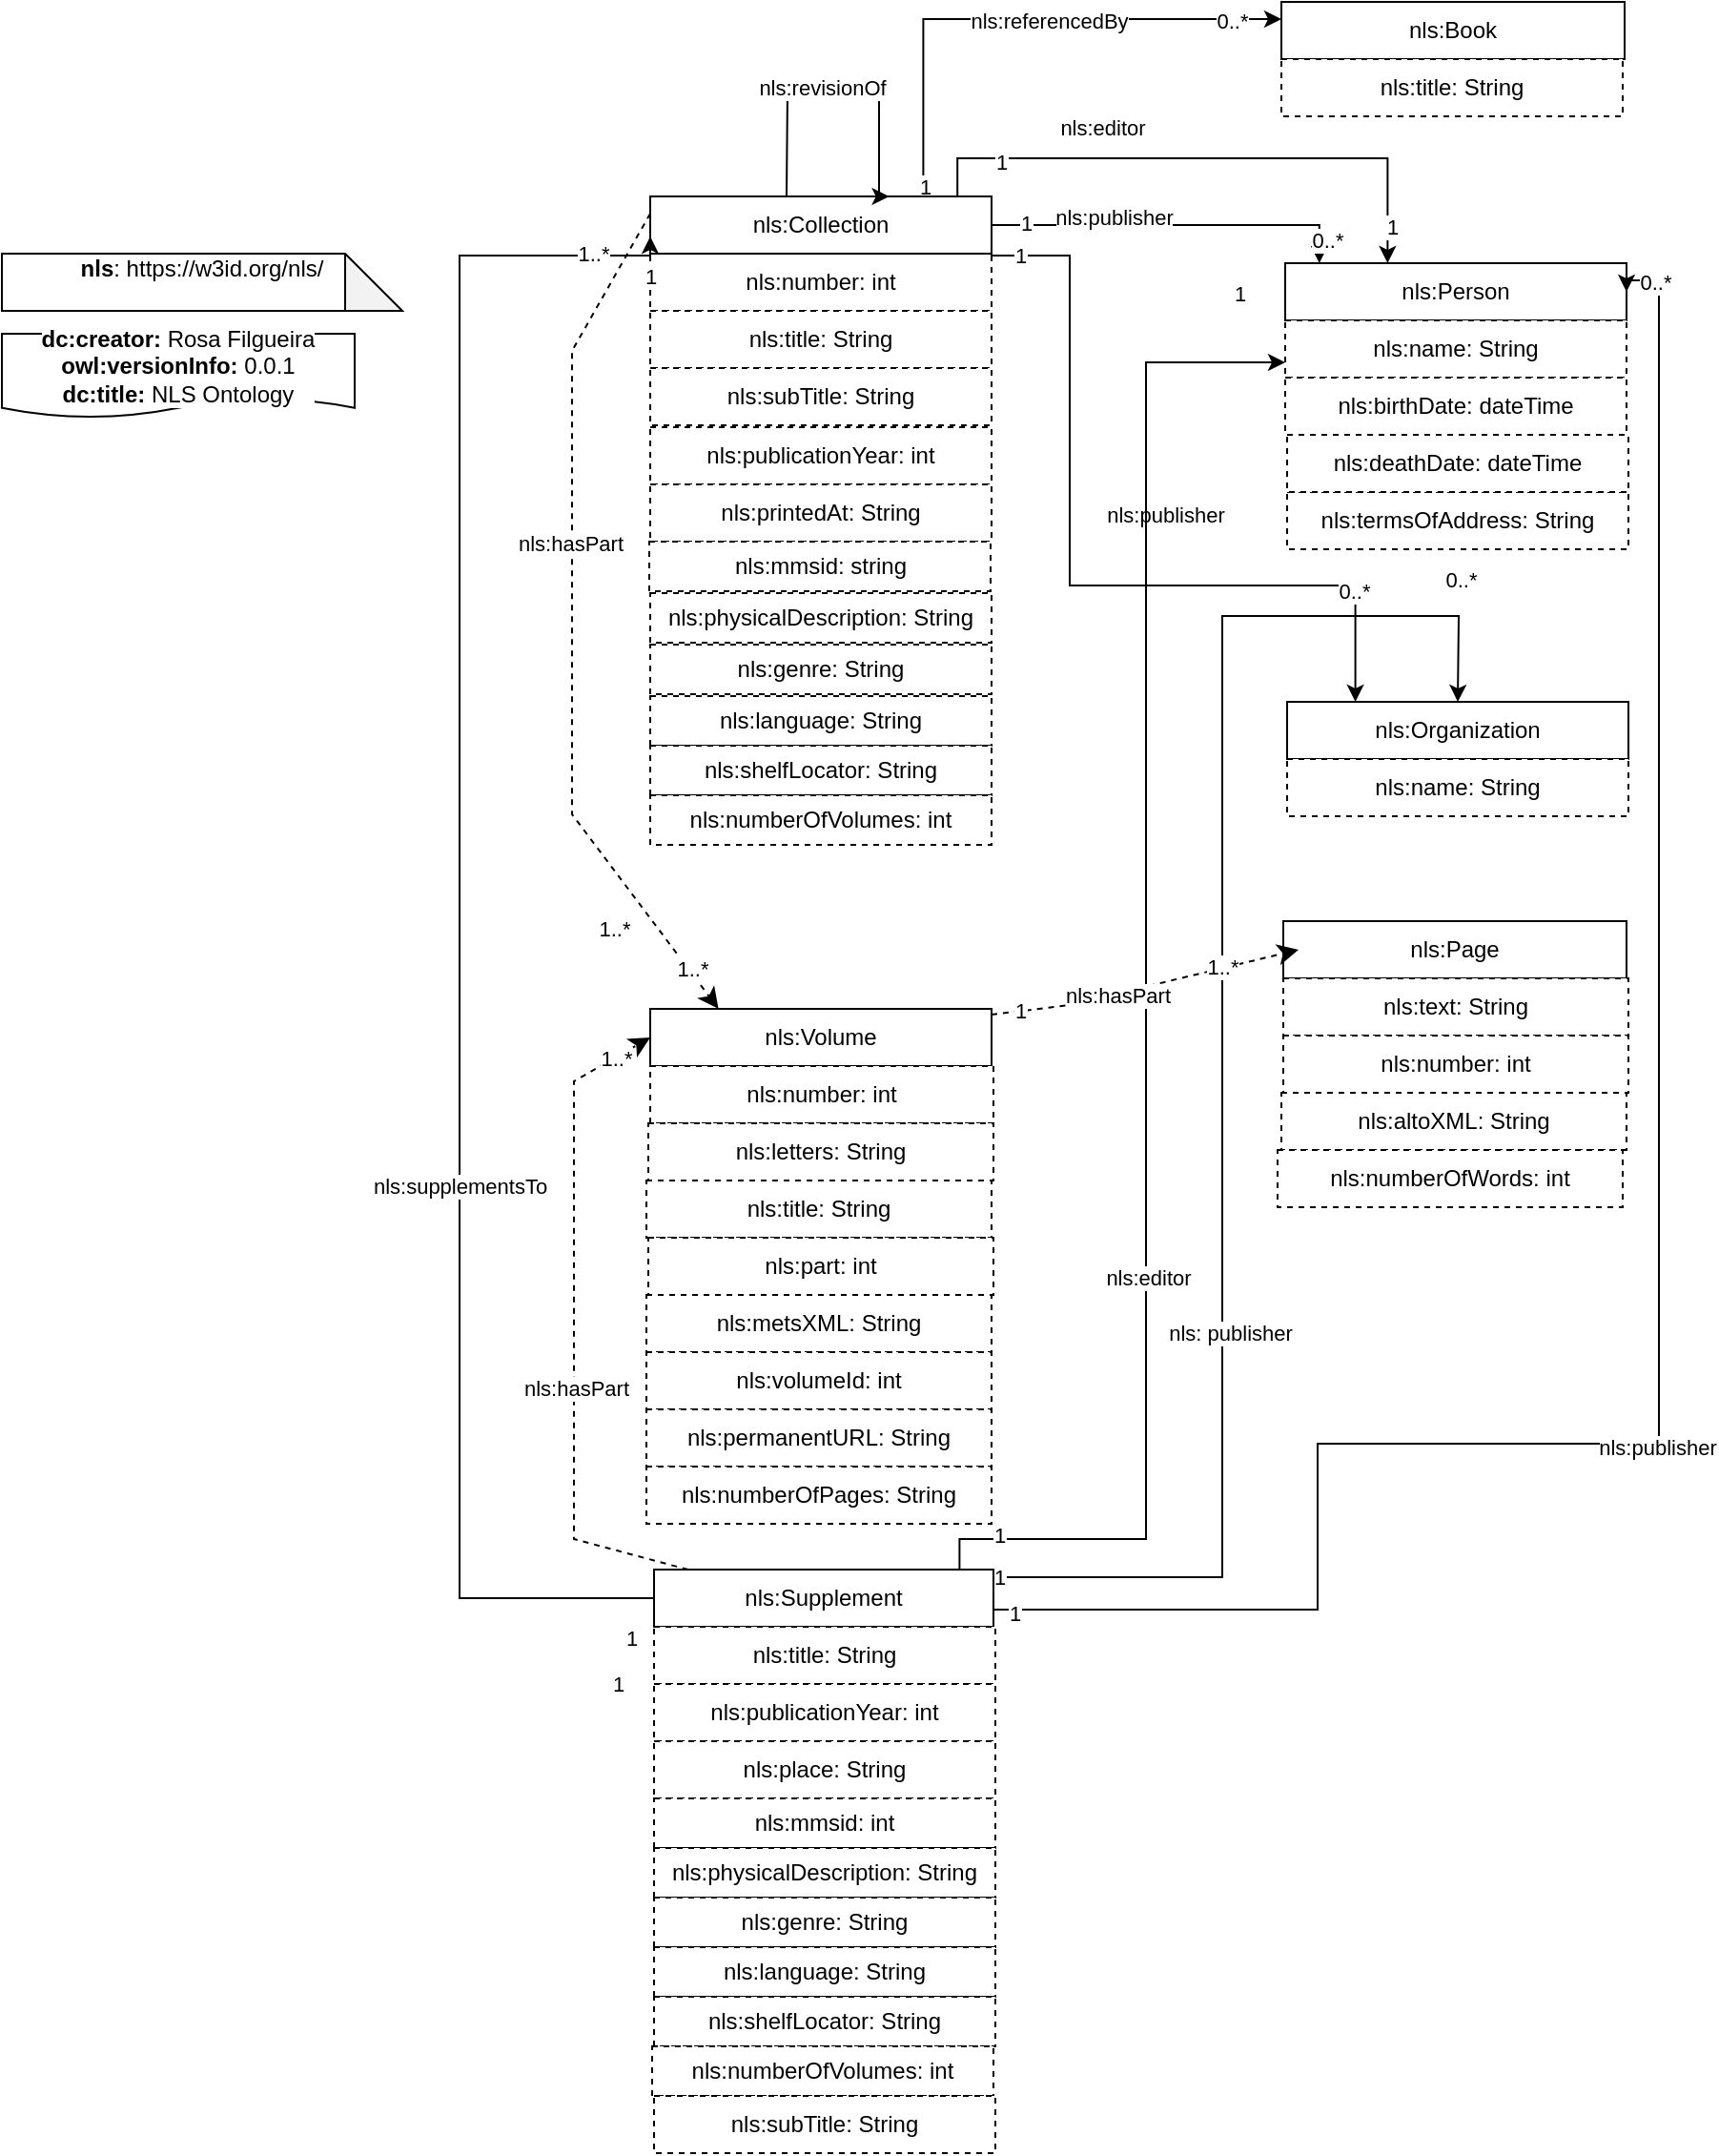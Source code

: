 <mxfile version="19.0.2" type="device"><diagram id="om951nCfdnJ54y1_8z_h" name="Page-1"><mxGraphModel dx="1845" dy="1771" grid="1" gridSize="10" guides="1" tooltips="1" connect="1" arrows="1" fold="1" page="1" pageScale="1" pageWidth="827" pageHeight="1169" math="0" shadow="0"><root><mxCell id="0"/><mxCell id="1" parent="0"/><mxCell id="fP9pLtse-RJnLh8Di2xF-2" value="&lt;div&gt;&lt;b&gt;nls&lt;/b&gt;: https://w3id.org/nls/&lt;/div&gt;&lt;div&gt;&lt;br&gt;&lt;/div&gt;" style="shape=note;whiteSpace=wrap;html=1;backgroundOutline=1;darkOpacity=0.05;" parent="1" vertex="1"><mxGeometry x="-60" y="6" width="210" height="30" as="geometry"/></mxCell><mxCell id="fP9pLtse-RJnLh8Di2xF-13" value="nls:number: int" style="rounded=0;whiteSpace=wrap;html=1;snapToPoint=1;points=[[0.1,0],[0.2,0],[0.3,0],[0.4,0],[0.5,0],[0.6,0],[0.7,0],[0.8,0],[0.9,0],[0,0.1],[0,0.3],[0,0.5],[0,0.7],[0,0.9],[0.1,1],[0.2,1],[0.3,1],[0.4,1],[0.5,1],[0.6,1],[0.7,1],[0.8,1],[0.9,1],[1,0.1],[1,0.3],[1,0.5],[1,0.7],[1,0.9]];dashed=1;" parent="1" vertex="1"><mxGeometry x="280" y="6.0" width="179" height="30" as="geometry"/></mxCell><mxCell id="fP9pLtse-RJnLh8Di2xF-186" style="edgeStyle=orthogonalEdgeStyle;rounded=0;orthogonalLoop=1;jettySize=auto;html=1;exitX=0.9;exitY=0;exitDx=0;exitDy=0;entryX=0.3;entryY=0;entryDx=0;entryDy=0;" parent="1" source="fP9pLtse-RJnLh8Di2xF-14" target="fP9pLtse-RJnLh8Di2xF-27" edge="1"><mxGeometry relative="1" as="geometry"/></mxCell><mxCell id="fP9pLtse-RJnLh8Di2xF-187" value="nls:editor" style="edgeLabel;html=1;align=center;verticalAlign=middle;resizable=0;points=[];" parent="fP9pLtse-RJnLh8Di2xF-186" vertex="1" connectable="0"><mxGeometry x="-0.259" relative="1" as="geometry"><mxPoint x="-16" y="-16" as="offset"/></mxGeometry></mxCell><mxCell id="fP9pLtse-RJnLh8Di2xF-192" value="1" style="edgeLabel;html=1;align=center;verticalAlign=middle;resizable=0;points=[];" parent="fP9pLtse-RJnLh8Di2xF-186" vertex="1" connectable="0"><mxGeometry x="-0.713" y="-2" relative="1" as="geometry"><mxPoint as="offset"/></mxGeometry></mxCell><mxCell id="fP9pLtse-RJnLh8Di2xF-193" value="1" style="edgeLabel;html=1;align=center;verticalAlign=middle;resizable=0;points=[];" parent="fP9pLtse-RJnLh8Di2xF-186" vertex="1" connectable="0"><mxGeometry x="0.87" y="2" relative="1" as="geometry"><mxPoint as="offset"/></mxGeometry></mxCell><mxCell id="fP9pLtse-RJnLh8Di2xF-188" style="edgeStyle=orthogonalEdgeStyle;rounded=0;orthogonalLoop=1;jettySize=auto;html=1;exitX=0.8;exitY=0;exitDx=0;exitDy=0;entryX=0;entryY=0.3;entryDx=0;entryDy=0;" parent="1" source="fP9pLtse-RJnLh8Di2xF-14" target="fP9pLtse-RJnLh8Di2xF-38" edge="1"><mxGeometry relative="1" as="geometry"/></mxCell><mxCell id="fP9pLtse-RJnLh8Di2xF-189" value="nls:referencedBy" style="edgeLabel;html=1;align=center;verticalAlign=middle;resizable=0;points=[];" parent="fP9pLtse-RJnLh8Di2xF-188" vertex="1" connectable="0"><mxGeometry x="0.129" y="-1" relative="1" as="geometry"><mxPoint as="offset"/></mxGeometry></mxCell><mxCell id="fP9pLtse-RJnLh8Di2xF-190" value="0..*" style="edgeLabel;html=1;align=center;verticalAlign=middle;resizable=0;points=[];" parent="fP9pLtse-RJnLh8Di2xF-188" vertex="1" connectable="0"><mxGeometry x="0.813" y="-1" relative="1" as="geometry"><mxPoint as="offset"/></mxGeometry></mxCell><mxCell id="fP9pLtse-RJnLh8Di2xF-191" value="1" style="edgeLabel;html=1;align=center;verticalAlign=middle;resizable=0;points=[];" parent="fP9pLtse-RJnLh8Di2xF-188" vertex="1" connectable="0"><mxGeometry x="-0.964" y="-1" relative="1" as="geometry"><mxPoint as="offset"/></mxGeometry></mxCell><mxCell id="fP9pLtse-RJnLh8Di2xF-234" style="edgeStyle=orthogonalEdgeStyle;rounded=0;orthogonalLoop=1;jettySize=auto;html=1;exitX=1;exitY=0.5;exitDx=0;exitDy=0;entryX=0.1;entryY=0;entryDx=0;entryDy=0;" parent="1" source="fP9pLtse-RJnLh8Di2xF-14" target="fP9pLtse-RJnLh8Di2xF-27" edge="1"><mxGeometry relative="1" as="geometry"/></mxCell><mxCell id="fP9pLtse-RJnLh8Di2xF-235" value="nls:publisher" style="edgeLabel;html=1;align=center;verticalAlign=middle;resizable=0;points=[];" parent="fP9pLtse-RJnLh8Di2xF-234" vertex="1" connectable="0"><mxGeometry x="-0.493" y="4" relative="1" as="geometry"><mxPoint x="15" as="offset"/></mxGeometry></mxCell><mxCell id="fP9pLtse-RJnLh8Di2xF-236" value="1" style="edgeLabel;html=1;align=center;verticalAlign=middle;resizable=0;points=[];" parent="fP9pLtse-RJnLh8Di2xF-234" vertex="1" connectable="0"><mxGeometry x="-0.82" y="1" relative="1" as="geometry"><mxPoint as="offset"/></mxGeometry></mxCell><mxCell id="fP9pLtse-RJnLh8Di2xF-237" value="0..*" style="edgeLabel;html=1;align=center;verticalAlign=middle;resizable=0;points=[];" parent="fP9pLtse-RJnLh8Di2xF-234" vertex="1" connectable="0"><mxGeometry x="0.86" y="4" relative="1" as="geometry"><mxPoint y="1" as="offset"/></mxGeometry></mxCell><mxCell id="fP9pLtse-RJnLh8Di2xF-238" style="edgeStyle=orthogonalEdgeStyle;rounded=0;orthogonalLoop=1;jettySize=auto;html=1;exitX=1;exitY=0.7;exitDx=0;exitDy=0;entryX=0.2;entryY=0;entryDx=0;entryDy=0;" parent="1" source="fP9pLtse-RJnLh8Di2xF-14" target="fP9pLtse-RJnLh8Di2xF-31" edge="1"><mxGeometry relative="1" as="geometry"><Array as="points"><mxPoint x="500" y="7"/><mxPoint x="500" y="180"/><mxPoint x="650" y="180"/></Array></mxGeometry></mxCell><mxCell id="fP9pLtse-RJnLh8Di2xF-239" value="nls:publisher" style="edgeLabel;html=1;align=center;verticalAlign=middle;resizable=0;points=[];" parent="fP9pLtse-RJnLh8Di2xF-238" vertex="1" connectable="0"><mxGeometry x="0.257" relative="1" as="geometry"><mxPoint y="-37" as="offset"/></mxGeometry></mxCell><mxCell id="fP9pLtse-RJnLh8Di2xF-240" value="1" style="edgeLabel;html=1;align=center;verticalAlign=middle;resizable=0;points=[];" parent="fP9pLtse-RJnLh8Di2xF-238" vertex="1" connectable="0"><mxGeometry x="-0.887" relative="1" as="geometry"><mxPoint as="offset"/></mxGeometry></mxCell><mxCell id="fP9pLtse-RJnLh8Di2xF-241" value="0..*" style="edgeLabel;html=1;align=center;verticalAlign=middle;resizable=0;points=[];" parent="fP9pLtse-RJnLh8Di2xF-238" vertex="1" connectable="0"><mxGeometry x="0.907" y="-1" relative="1" as="geometry"><mxPoint y="-38" as="offset"/></mxGeometry></mxCell><mxCell id="fP9pLtse-RJnLh8Di2xF-14" value="nls:Collection" style="rounded=0;whiteSpace=wrap;html=1;snapToPoint=1;points=[[0.1,0],[0.2,0],[0.3,0],[0.4,0],[0.5,0],[0.6,0],[0.7,0],[0.8,0],[0.9,0],[0,0.1],[0,0.3],[0,0.5],[0,0.7],[0,0.9],[0.1,1],[0.2,1],[0.3,1],[0.4,1],[0.5,1],[0.6,1],[0.7,1],[0.8,1],[0.9,1],[1,0.1],[1,0.3],[1,0.5],[1,0.7],[1,0.9]];" parent="1" vertex="1"><mxGeometry x="280" y="-24" width="179" height="30" as="geometry"/></mxCell><mxCell id="fP9pLtse-RJnLh8Di2xF-19" value="nls:title: String" style="rounded=0;whiteSpace=wrap;html=1;snapToPoint=1;points=[[0.1,0],[0.2,0],[0.3,0],[0.4,0],[0.5,0],[0.6,0],[0.7,0],[0.8,0],[0.9,0],[0,0.1],[0,0.3],[0,0.5],[0,0.7],[0,0.9],[0.1,1],[0.2,1],[0.3,1],[0.4,1],[0.5,1],[0.6,1],[0.7,1],[0.8,1],[0.9,1],[1,0.1],[1,0.3],[1,0.5],[1,0.7],[1,0.9]];dashed=1;" parent="1" vertex="1"><mxGeometry x="280" y="36.0" width="179" height="30" as="geometry"/></mxCell><mxCell id="fP9pLtse-RJnLh8Di2xF-20" value="nls:publicationYear: int" style="rounded=0;whiteSpace=wrap;html=1;snapToPoint=1;points=[[0.1,0],[0.2,0],[0.3,0],[0.4,0],[0.5,0],[0.6,0],[0.7,0],[0.8,0],[0.9,0],[0,0.1],[0,0.3],[0,0.5],[0,0.7],[0,0.9],[0.1,1],[0.2,1],[0.3,1],[0.4,1],[0.5,1],[0.6,1],[0.7,1],[0.8,1],[0.9,1],[1,0.1],[1,0.3],[1,0.5],[1,0.7],[1,0.9]];dashed=1;" parent="1" vertex="1"><mxGeometry x="280" y="97.0" width="179" height="30" as="geometry"/></mxCell><mxCell id="fP9pLtse-RJnLh8Di2xF-21" value="nls:printedAt: String" style="rounded=0;whiteSpace=wrap;html=1;snapToPoint=1;points=[[0.1,0],[0.2,0],[0.3,0],[0.4,0],[0.5,0],[0.6,0],[0.7,0],[0.8,0],[0.9,0],[0,0.1],[0,0.3],[0,0.5],[0,0.7],[0,0.9],[0.1,1],[0.2,1],[0.3,1],[0.4,1],[0.5,1],[0.6,1],[0.7,1],[0.8,1],[0.9,1],[1,0.1],[1,0.3],[1,0.5],[1,0.7],[1,0.9]];dashed=1;" parent="1" vertex="1"><mxGeometry x="280" y="127.0" width="179" height="30" as="geometry"/></mxCell><mxCell id="fP9pLtse-RJnLh8Di2xF-22" value="&lt;div&gt;&lt;b&gt;dc:creator:&lt;/b&gt; Rosa Filgueira&lt;br&gt;&lt;/div&gt;&lt;div&gt;&lt;b&gt;owl:versionInfo:&lt;/b&gt; 0.0.1&lt;/div&gt;&lt;div&gt;&lt;b&gt;dc:title:&lt;/b&gt; NLS Ontology&lt;/div&gt;" style="shape=document;whiteSpace=wrap;html=1;boundedLbl=1;labelBackgroundColor=#ffffff;strokeColor=#000000;fontSize=12;fontColor=#000000;size=0.233;" parent="1" vertex="1"><mxGeometry x="-60" y="48" width="185" height="44" as="geometry"/></mxCell><mxCell id="fP9pLtse-RJnLh8Di2xF-23" value="nls:mmsid: string" style="rounded=0;whiteSpace=wrap;html=1;snapToPoint=1;points=[[0.1,0],[0.2,0],[0.3,0],[0.4,0],[0.5,0],[0.6,0],[0.7,0],[0.8,0],[0.9,0],[0,0.1],[0,0.3],[0,0.5],[0,0.7],[0,0.9],[0.1,1],[0.2,1],[0.3,1],[0.4,1],[0.5,1],[0.6,1],[0.7,1],[0.8,1],[0.9,1],[1,0.1],[1,0.3],[1,0.5],[1,0.7],[1,0.9]];dashed=1;" parent="1" vertex="1"><mxGeometry x="279.5" y="157" width="179" height="26" as="geometry"/></mxCell><mxCell id="fP9pLtse-RJnLh8Di2xF-24" value="nls:physicalDescription: String" style="rounded=0;whiteSpace=wrap;html=1;snapToPoint=1;points=[[0.1,0],[0.2,0],[0.3,0],[0.4,0],[0.5,0],[0.6,0],[0.7,0],[0.8,0],[0.9,0],[0,0.1],[0,0.3],[0,0.5],[0,0.7],[0,0.9],[0.1,1],[0.2,1],[0.3,1],[0.4,1],[0.5,1],[0.6,1],[0.7,1],[0.8,1],[0.9,1],[1,0.1],[1,0.3],[1,0.5],[1,0.7],[1,0.9]];dashed=1;" parent="1" vertex="1"><mxGeometry x="280" y="184" width="179" height="26" as="geometry"/></mxCell><mxCell id="fP9pLtse-RJnLh8Di2xF-25" value="nls:genre: String" style="rounded=0;whiteSpace=wrap;html=1;snapToPoint=1;points=[[0.1,0],[0.2,0],[0.3,0],[0.4,0],[0.5,0],[0.6,0],[0.7,0],[0.8,0],[0.9,0],[0,0.1],[0,0.3],[0,0.5],[0,0.7],[0,0.9],[0.1,1],[0.2,1],[0.3,1],[0.4,1],[0.5,1],[0.6,1],[0.7,1],[0.8,1],[0.9,1],[1,0.1],[1,0.3],[1,0.5],[1,0.7],[1,0.9]];dashed=1;" parent="1" vertex="1"><mxGeometry x="280" y="211" width="179" height="26" as="geometry"/></mxCell><mxCell id="fP9pLtse-RJnLh8Di2xF-26" value="nls:language: String" style="rounded=0;whiteSpace=wrap;html=1;snapToPoint=1;points=[[0.1,0],[0.2,0],[0.3,0],[0.4,0],[0.5,0],[0.6,0],[0.7,0],[0.8,0],[0.9,0],[0,0.1],[0,0.3],[0,0.5],[0,0.7],[0,0.9],[0.1,1],[0.2,1],[0.3,1],[0.4,1],[0.5,1],[0.6,1],[0.7,1],[0.8,1],[0.9,1],[1,0.1],[1,0.3],[1,0.5],[1,0.7],[1,0.9]];dashed=1;" parent="1" vertex="1"><mxGeometry x="280" y="238" width="179" height="26" as="geometry"/></mxCell><mxCell id="fP9pLtse-RJnLh8Di2xF-27" value="nls:Person" style="rounded=0;whiteSpace=wrap;html=1;snapToPoint=1;points=[[0.1,0],[0.2,0],[0.3,0],[0.4,0],[0.5,0],[0.6,0],[0.7,0],[0.8,0],[0.9,0],[0,0.1],[0,0.3],[0,0.5],[0,0.7],[0,0.9],[0.1,1],[0.2,1],[0.3,1],[0.4,1],[0.5,1],[0.6,1],[0.7,1],[0.8,1],[0.9,1],[1,0.1],[1,0.3],[1,0.5],[1,0.7],[1,0.9]];" parent="1" vertex="1"><mxGeometry x="613" y="11.0" width="179" height="30" as="geometry"/></mxCell><mxCell id="fP9pLtse-RJnLh8Di2xF-28" value="nls:name: String" style="rounded=0;whiteSpace=wrap;html=1;snapToPoint=1;points=[[0.1,0],[0.2,0],[0.3,0],[0.4,0],[0.5,0],[0.6,0],[0.7,0],[0.8,0],[0.9,0],[0,0.1],[0,0.3],[0,0.5],[0,0.7],[0,0.9],[0.1,1],[0.2,1],[0.3,1],[0.4,1],[0.5,1],[0.6,1],[0.7,1],[0.8,1],[0.9,1],[1,0.1],[1,0.3],[1,0.5],[1,0.7],[1,0.9]];dashed=1;" parent="1" vertex="1"><mxGeometry x="613" y="41.0" width="179" height="30" as="geometry"/></mxCell><mxCell id="fP9pLtse-RJnLh8Di2xF-29" value="nls:birthDate: dateTime" style="rounded=0;whiteSpace=wrap;html=1;snapToPoint=1;points=[[0.1,0],[0.2,0],[0.3,0],[0.4,0],[0.5,0],[0.6,0],[0.7,0],[0.8,0],[0.9,0],[0,0.1],[0,0.3],[0,0.5],[0,0.7],[0,0.9],[0.1,1],[0.2,1],[0.3,1],[0.4,1],[0.5,1],[0.6,1],[0.7,1],[0.8,1],[0.9,1],[1,0.1],[1,0.3],[1,0.5],[1,0.7],[1,0.9]];dashed=1;" parent="1" vertex="1"><mxGeometry x="613" y="71.0" width="179" height="30" as="geometry"/></mxCell><mxCell id="fP9pLtse-RJnLh8Di2xF-30" value="nls:termsOfAddress: String" style="rounded=0;whiteSpace=wrap;html=1;snapToPoint=1;points=[[0.1,0],[0.2,0],[0.3,0],[0.4,0],[0.5,0],[0.6,0],[0.7,0],[0.8,0],[0.9,0],[0,0.1],[0,0.3],[0,0.5],[0,0.7],[0,0.9],[0.1,1],[0.2,1],[0.3,1],[0.4,1],[0.5,1],[0.6,1],[0.7,1],[0.8,1],[0.9,1],[1,0.1],[1,0.3],[1,0.5],[1,0.7],[1,0.9]];dashed=1;" parent="1" vertex="1"><mxGeometry x="614" y="131.0" width="179" height="30" as="geometry"/></mxCell><mxCell id="fP9pLtse-RJnLh8Di2xF-31" value="nls:Organization" style="rounded=0;whiteSpace=wrap;html=1;snapToPoint=1;points=[[0.1,0],[0.2,0],[0.3,0],[0.4,0],[0.5,0],[0.6,0],[0.7,0],[0.8,0],[0.9,0],[0,0.1],[0,0.3],[0,0.5],[0,0.7],[0,0.9],[0.1,1],[0.2,1],[0.3,1],[0.4,1],[0.5,1],[0.6,1],[0.7,1],[0.8,1],[0.9,1],[1,0.1],[1,0.3],[1,0.5],[1,0.7],[1,0.9]];" parent="1" vertex="1"><mxGeometry x="614" y="241.0" width="179" height="30" as="geometry"/></mxCell><mxCell id="fP9pLtse-RJnLh8Di2xF-33" value="nls:name: String" style="rounded=0;whiteSpace=wrap;html=1;snapToPoint=1;points=[[0.1,0],[0.2,0],[0.3,0],[0.4,0],[0.5,0],[0.6,0],[0.7,0],[0.8,0],[0.9,0],[0,0.1],[0,0.3],[0,0.5],[0,0.7],[0,0.9],[0.1,1],[0.2,1],[0.3,1],[0.4,1],[0.5,1],[0.6,1],[0.7,1],[0.8,1],[0.9,1],[1,0.1],[1,0.3],[1,0.5],[1,0.7],[1,0.9]];dashed=1;" parent="1" vertex="1"><mxGeometry x="614" y="271.0" width="179" height="30" as="geometry"/></mxCell><mxCell id="fP9pLtse-RJnLh8Di2xF-38" value="nls:Book" style="rounded=0;whiteSpace=wrap;html=1;snapToPoint=1;points=[[0.1,0],[0.2,0],[0.3,0],[0.4,0],[0.5,0],[0.6,0],[0.7,0],[0.8,0],[0.9,0],[0,0.1],[0,0.3],[0,0.5],[0,0.7],[0,0.9],[0.1,1],[0.2,1],[0.3,1],[0.4,1],[0.5,1],[0.6,1],[0.7,1],[0.8,1],[0.9,1],[1,0.1],[1,0.3],[1,0.5],[1,0.7],[1,0.9]];" parent="1" vertex="1"><mxGeometry x="611" y="-126" width="180" height="30" as="geometry"/></mxCell><mxCell id="fP9pLtse-RJnLh8Di2xF-57" value="nls:Volume" style="rounded=0;whiteSpace=wrap;html=1;snapToPoint=1;points=[[0.1,0],[0.2,0],[0.3,0],[0.4,0],[0.5,0],[0.6,0],[0.7,0],[0.8,0],[0.9,0],[0,0.1],[0,0.3],[0,0.5],[0,0.7],[0,0.9],[0.1,1],[0.2,1],[0.3,1],[0.4,1],[0.5,1],[0.6,1],[0.7,1],[0.8,1],[0.9,1],[1,0.1],[1,0.3],[1,0.5],[1,0.7],[1,0.9]];" parent="1" vertex="1"><mxGeometry x="280" y="402.0" width="179" height="30" as="geometry"/></mxCell><mxCell id="fP9pLtse-RJnLh8Di2xF-58" value="nls:title: String" style="rounded=0;whiteSpace=wrap;html=1;snapToPoint=1;points=[[0.1,0],[0.2,0],[0.3,0],[0.4,0],[0.5,0],[0.6,0],[0.7,0],[0.8,0],[0.9,0],[0,0.1],[0,0.3],[0,0.5],[0,0.7],[0,0.9],[0.1,1],[0.2,1],[0.3,1],[0.4,1],[0.5,1],[0.6,1],[0.7,1],[0.8,1],[0.9,1],[1,0.1],[1,0.3],[1,0.5],[1,0.7],[1,0.9]];dashed=1;" parent="1" vertex="1"><mxGeometry x="611" y="-96.0" width="179" height="30" as="geometry"/></mxCell><mxCell id="fP9pLtse-RJnLh8Di2xF-59" value="nls:Page" style="rounded=0;whiteSpace=wrap;html=1;snapToPoint=1;points=[[0.1,0],[0.2,0],[0.3,0],[0.4,0],[0.5,0],[0.6,0],[0.7,0],[0.8,0],[0.9,0],[0,0.1],[0,0.3],[0,0.5],[0,0.7],[0,0.9],[0.1,1],[0.2,1],[0.3,1],[0.4,1],[0.5,1],[0.6,1],[0.7,1],[0.8,1],[0.9,1],[1,0.1],[1,0.3],[1,0.5],[1,0.7],[1,0.9]];" parent="1" vertex="1"><mxGeometry x="612" y="356" width="180" height="30" as="geometry"/></mxCell><mxCell id="fP9pLtse-RJnLh8Di2xF-60" value="nls:text: String" style="rounded=0;whiteSpace=wrap;html=1;snapToPoint=1;points=[[0.1,0],[0.2,0],[0.3,0],[0.4,0],[0.5,0],[0.6,0],[0.7,0],[0.8,0],[0.9,0],[0,0.1],[0,0.3],[0,0.5],[0,0.7],[0,0.9],[0.1,1],[0.2,1],[0.3,1],[0.4,1],[0.5,1],[0.6,1],[0.7,1],[0.8,1],[0.9,1],[1,0.1],[1,0.3],[1,0.5],[1,0.7],[1,0.9]];dashed=1;" parent="1" vertex="1"><mxGeometry x="612" y="386" width="181" height="30" as="geometry"/></mxCell><mxCell id="fP9pLtse-RJnLh8Di2xF-61" value="nls:number: int" style="rounded=0;whiteSpace=wrap;html=1;snapToPoint=1;points=[[0.1,0],[0.2,0],[0.3,0],[0.4,0],[0.5,0],[0.6,0],[0.7,0],[0.8,0],[0.9,0],[0,0.1],[0,0.3],[0,0.5],[0,0.7],[0,0.9],[0.1,1],[0.2,1],[0.3,1],[0.4,1],[0.5,1],[0.6,1],[0.7,1],[0.8,1],[0.9,1],[1,0.1],[1,0.3],[1,0.5],[1,0.7],[1,0.9]];dashed=1;" parent="1" vertex="1"><mxGeometry x="612" y="416" width="181" height="30" as="geometry"/></mxCell><mxCell id="fP9pLtse-RJnLh8Di2xF-62" value="nls:altoXML: String" style="rounded=0;whiteSpace=wrap;html=1;snapToPoint=1;points=[[0.1,0],[0.2,0],[0.3,0],[0.4,0],[0.5,0],[0.6,0],[0.7,0],[0.8,0],[0.9,0],[0,0.1],[0,0.3],[0,0.5],[0,0.7],[0,0.9],[0.1,1],[0.2,1],[0.3,1],[0.4,1],[0.5,1],[0.6,1],[0.7,1],[0.8,1],[0.9,1],[1,0.1],[1,0.3],[1,0.5],[1,0.7],[1,0.9]];dashed=1;" parent="1" vertex="1"><mxGeometry x="611" y="446" width="181" height="30" as="geometry"/></mxCell><mxCell id="fP9pLtse-RJnLh8Di2xF-63" value="nls:number: int" style="rounded=0;whiteSpace=wrap;html=1;snapToPoint=1;points=[[0.1,0],[0.2,0],[0.3,0],[0.4,0],[0.5,0],[0.6,0],[0.7,0],[0.8,0],[0.9,0],[0,0.1],[0,0.3],[0,0.5],[0,0.7],[0,0.9],[0.1,1],[0.2,1],[0.3,1],[0.4,1],[0.5,1],[0.6,1],[0.7,1],[0.8,1],[0.9,1],[1,0.1],[1,0.3],[1,0.5],[1,0.7],[1,0.9]];dashed=1;" parent="1" vertex="1"><mxGeometry x="280" y="432" width="180" height="30" as="geometry"/></mxCell><mxCell id="fP9pLtse-RJnLh8Di2xF-64" value="nls:letters: String" style="rounded=0;whiteSpace=wrap;html=1;snapToPoint=1;points=[[0.1,0],[0.2,0],[0.3,0],[0.4,0],[0.5,0],[0.6,0],[0.7,0],[0.8,0],[0.9,0],[0,0.1],[0,0.3],[0,0.5],[0,0.7],[0,0.9],[0.1,1],[0.2,1],[0.3,1],[0.4,1],[0.5,1],[0.6,1],[0.7,1],[0.8,1],[0.9,1],[1,0.1],[1,0.3],[1,0.5],[1,0.7],[1,0.9]];dashed=1;" parent="1" vertex="1"><mxGeometry x="279" y="462" width="181" height="30" as="geometry"/></mxCell><mxCell id="fP9pLtse-RJnLh8Di2xF-65" value="nls:title: String" style="rounded=0;whiteSpace=wrap;html=1;snapToPoint=1;points=[[0.1,0],[0.2,0],[0.3,0],[0.4,0],[0.5,0],[0.6,0],[0.7,0],[0.8,0],[0.9,0],[0,0.1],[0,0.3],[0,0.5],[0,0.7],[0,0.9],[0.1,1],[0.2,1],[0.3,1],[0.4,1],[0.5,1],[0.6,1],[0.7,1],[0.8,1],[0.9,1],[1,0.1],[1,0.3],[1,0.5],[1,0.7],[1,0.9]];dashed=1;" parent="1" vertex="1"><mxGeometry x="278" y="492" width="181" height="30" as="geometry"/></mxCell><mxCell id="fP9pLtse-RJnLh8Di2xF-66" value="nls:part: int" style="rounded=0;whiteSpace=wrap;html=1;snapToPoint=1;points=[[0.1,0],[0.2,0],[0.3,0],[0.4,0],[0.5,0],[0.6,0],[0.7,0],[0.8,0],[0.9,0],[0,0.1],[0,0.3],[0,0.5],[0,0.7],[0,0.9],[0.1,1],[0.2,1],[0.3,1],[0.4,1],[0.5,1],[0.6,1],[0.7,1],[0.8,1],[0.9,1],[1,0.1],[1,0.3],[1,0.5],[1,0.7],[1,0.9]];dashed=1;" parent="1" vertex="1"><mxGeometry x="279" y="522" width="181" height="30" as="geometry"/></mxCell><mxCell id="fP9pLtse-RJnLh8Di2xF-67" value="nls:metsXML: String" style="rounded=0;whiteSpace=wrap;html=1;snapToPoint=1;points=[[0.1,0],[0.2,0],[0.3,0],[0.4,0],[0.5,0],[0.6,0],[0.7,0],[0.8,0],[0.9,0],[0,0.1],[0,0.3],[0,0.5],[0,0.7],[0,0.9],[0.1,1],[0.2,1],[0.3,1],[0.4,1],[0.5,1],[0.6,1],[0.7,1],[0.8,1],[0.9,1],[1,0.1],[1,0.3],[1,0.5],[1,0.7],[1,0.9]];dashed=1;" parent="1" vertex="1"><mxGeometry x="278" y="552" width="181" height="30" as="geometry"/></mxCell><mxCell id="fP9pLtse-RJnLh8Di2xF-68" value="nls:volumeId: int" style="rounded=0;whiteSpace=wrap;html=1;snapToPoint=1;points=[[0.1,0],[0.2,0],[0.3,0],[0.4,0],[0.5,0],[0.6,0],[0.7,0],[0.8,0],[0.9,0],[0,0.1],[0,0.3],[0,0.5],[0,0.7],[0,0.9],[0.1,1],[0.2,1],[0.3,1],[0.4,1],[0.5,1],[0.6,1],[0.7,1],[0.8,1],[0.9,1],[1,0.1],[1,0.3],[1,0.5],[1,0.7],[1,0.9]];dashed=1;" parent="1" vertex="1"><mxGeometry x="278" y="582" width="181" height="30" as="geometry"/></mxCell><mxCell id="fP9pLtse-RJnLh8Di2xF-69" value="nls:shelfLocator: String" style="rounded=0;whiteSpace=wrap;html=1;snapToPoint=1;points=[[0.1,0],[0.2,0],[0.3,0],[0.4,0],[0.5,0],[0.6,0],[0.7,0],[0.8,0],[0.9,0],[0,0.1],[0,0.3],[0,0.5],[0,0.7],[0,0.9],[0.1,1],[0.2,1],[0.3,1],[0.4,1],[0.5,1],[0.6,1],[0.7,1],[0.8,1],[0.9,1],[1,0.1],[1,0.3],[1,0.5],[1,0.7],[1,0.9]];dashed=1;" parent="1" vertex="1"><mxGeometry x="280" y="264" width="179" height="26" as="geometry"/></mxCell><mxCell id="fP9pLtse-RJnLh8Di2xF-114" value="nls:supplementsTo" style="edgeStyle=orthogonalEdgeStyle;rounded=0;orthogonalLoop=1;jettySize=auto;html=1;entryX=0;entryY=0.7;entryDx=0;entryDy=0;exitX=0;exitY=0.7;exitDx=0;exitDy=0;" parent="1" source="fP9pLtse-RJnLh8Di2xF-71" target="fP9pLtse-RJnLh8Di2xF-14" edge="1"><mxGeometry x="-0.296" relative="1" as="geometry"><mxPoint x="257.9" y="-14" as="targetPoint"/><mxPoint x="240" y="711" as="sourcePoint"/><Array as="points"><mxPoint x="282" y="711"/><mxPoint x="180" y="711"/><mxPoint x="180" y="7"/></Array><mxPoint as="offset"/></mxGeometry></mxCell><mxCell id="fP9pLtse-RJnLh8Di2xF-115" value="1" style="edgeLabel;html=1;align=center;verticalAlign=middle;resizable=0;points=[];" parent="fP9pLtse-RJnLh8Di2xF-114" vertex="1" connectable="0"><mxGeometry x="-0.946" y="1" relative="1" as="geometry"><mxPoint y="44" as="offset"/></mxGeometry></mxCell><mxCell id="fP9pLtse-RJnLh8Di2xF-116" value="1..*" style="edgeLabel;html=1;align=center;verticalAlign=middle;resizable=0;points=[];" parent="fP9pLtse-RJnLh8Di2xF-114" vertex="1" connectable="0"><mxGeometry x="0.912" y="1" relative="1" as="geometry"><mxPoint as="offset"/></mxGeometry></mxCell><mxCell id="fP9pLtse-RJnLh8Di2xF-171" style="edgeStyle=orthogonalEdgeStyle;rounded=0;orthogonalLoop=1;jettySize=auto;html=1;exitX=1;exitY=0.3;exitDx=0;exitDy=0;" parent="1" source="fP9pLtse-RJnLh8Di2xF-71" target="fP9pLtse-RJnLh8Di2xF-31" edge="1"><mxGeometry relative="1" as="geometry"><mxPoint x="614" y="196" as="targetPoint"/><Array as="points"><mxPoint x="460" y="700"/><mxPoint x="580" y="700"/><mxPoint x="580" y="196"/><mxPoint x="704" y="196"/></Array></mxGeometry></mxCell><mxCell id="fP9pLtse-RJnLh8Di2xF-172" value="nls: publisher" style="edgeLabel;html=1;align=center;verticalAlign=middle;resizable=0;points=[];" parent="fP9pLtse-RJnLh8Di2xF-171" vertex="1" connectable="0"><mxGeometry x="-0.365" y="-3" relative="1" as="geometry"><mxPoint x="1" as="offset"/></mxGeometry></mxCell><mxCell id="fP9pLtse-RJnLh8Di2xF-175" value="0..*" style="edgeLabel;html=1;align=center;verticalAlign=middle;resizable=0;points=[];" parent="fP9pLtse-RJnLh8Di2xF-171" vertex="1" connectable="0"><mxGeometry x="0.89" y="-3" relative="1" as="geometry"><mxPoint x="4" y="-20" as="offset"/></mxGeometry></mxCell><mxCell id="fP9pLtse-RJnLh8Di2xF-176" value="1" style="edgeLabel;html=1;align=center;verticalAlign=middle;resizable=0;points=[];" parent="fP9pLtse-RJnLh8Di2xF-171" vertex="1" connectable="0"><mxGeometry x="-0.981" relative="1" as="geometry"><mxPoint as="offset"/></mxGeometry></mxCell><mxCell id="fP9pLtse-RJnLh8Di2xF-173" style="edgeStyle=orthogonalEdgeStyle;rounded=0;orthogonalLoop=1;jettySize=auto;html=1;entryX=1;entryY=0.5;entryDx=0;entryDy=0;exitX=1;exitY=0.7;exitDx=0;exitDy=0;" parent="1" source="fP9pLtse-RJnLh8Di2xF-71" target="fP9pLtse-RJnLh8Di2xF-27" edge="1"><mxGeometry relative="1" as="geometry"><mxPoint x="470" y="680" as="sourcePoint"/><Array as="points"><mxPoint x="630" y="717"/><mxPoint x="630" y="630"/><mxPoint x="809" y="630"/><mxPoint x="809" y="20"/><mxPoint x="792" y="20"/></Array></mxGeometry></mxCell><mxCell id="fP9pLtse-RJnLh8Di2xF-174" value="nls:publisher" style="edgeLabel;html=1;align=center;verticalAlign=middle;resizable=0;points=[];" parent="fP9pLtse-RJnLh8Di2xF-173" vertex="1" connectable="0"><mxGeometry x="-0.186" y="-2" relative="1" as="geometry"><mxPoint as="offset"/></mxGeometry></mxCell><mxCell id="fP9pLtse-RJnLh8Di2xF-177" value="1" style="edgeLabel;html=1;align=center;verticalAlign=middle;resizable=0;points=[];" parent="fP9pLtse-RJnLh8Di2xF-173" vertex="1" connectable="0"><mxGeometry x="-0.98" y="-2" relative="1" as="geometry"><mxPoint as="offset"/></mxGeometry></mxCell><mxCell id="fP9pLtse-RJnLh8Di2xF-178" value="0..*" style="edgeLabel;html=1;align=center;verticalAlign=middle;resizable=0;points=[];" parent="fP9pLtse-RJnLh8Di2xF-173" vertex="1" connectable="0"><mxGeometry x="0.956" y="2" relative="1" as="geometry"><mxPoint as="offset"/></mxGeometry></mxCell><mxCell id="fP9pLtse-RJnLh8Di2xF-179" style="edgeStyle=orthogonalEdgeStyle;rounded=0;orthogonalLoop=1;jettySize=auto;html=1;exitX=0.9;exitY=0;exitDx=0;exitDy=0;" parent="1" source="fP9pLtse-RJnLh8Di2xF-71" edge="1"><mxGeometry relative="1" as="geometry"><mxPoint x="613" y="63" as="targetPoint"/><Array as="points"><mxPoint x="442" y="680"/><mxPoint x="540" y="680"/><mxPoint x="540" y="63"/></Array></mxGeometry></mxCell><mxCell id="fP9pLtse-RJnLh8Di2xF-194" value="nls:editor" style="edgeLabel;html=1;align=center;verticalAlign=middle;resizable=0;points=[];" parent="fP9pLtse-RJnLh8Di2xF-179" vertex="1" connectable="0"><mxGeometry x="-0.374" y="-1" relative="1" as="geometry"><mxPoint as="offset"/></mxGeometry></mxCell><mxCell id="fP9pLtse-RJnLh8Di2xF-195" value="1" style="edgeLabel;html=1;align=center;verticalAlign=middle;resizable=0;points=[];" parent="fP9pLtse-RJnLh8Di2xF-179" vertex="1" connectable="0"><mxGeometry x="0.94" y="-1" relative="1" as="geometry"><mxPoint y="-37" as="offset"/></mxGeometry></mxCell><mxCell id="fP9pLtse-RJnLh8Di2xF-196" value="1" style="edgeLabel;html=1;align=center;verticalAlign=middle;resizable=0;points=[];" parent="fP9pLtse-RJnLh8Di2xF-179" vertex="1" connectable="0"><mxGeometry x="-0.908" y="2" relative="1" as="geometry"><mxPoint as="offset"/></mxGeometry></mxCell><mxCell id="fP9pLtse-RJnLh8Di2xF-71" value="nls:Supplement" style="rounded=0;whiteSpace=wrap;html=1;snapToPoint=1;points=[[0.1,0],[0.2,0],[0.3,0],[0.4,0],[0.5,0],[0.6,0],[0.7,0],[0.8,0],[0.9,0],[0,0.1],[0,0.3],[0,0.5],[0,0.7],[0,0.9],[0.1,1],[0.2,1],[0.3,1],[0.4,1],[0.5,1],[0.6,1],[0.7,1],[0.8,1],[0.9,1],[1,0.1],[1,0.3],[1,0.5],[1,0.7],[1,0.9]];" parent="1" vertex="1"><mxGeometry x="282" y="696" width="178" height="30" as="geometry"/></mxCell><mxCell id="fP9pLtse-RJnLh8Di2xF-72" value="nls:title: String" style="rounded=0;whiteSpace=wrap;html=1;snapToPoint=1;points=[[0.1,0],[0.2,0],[0.3,0],[0.4,0],[0.5,0],[0.6,0],[0.7,0],[0.8,0],[0.9,0],[0,0.1],[0,0.3],[0,0.5],[0,0.7],[0,0.9],[0.1,1],[0.2,1],[0.3,1],[0.4,1],[0.5,1],[0.6,1],[0.7,1],[0.8,1],[0.9,1],[1,0.1],[1,0.3],[1,0.5],[1,0.7],[1,0.9]];dashed=1;" parent="1" vertex="1"><mxGeometry x="282" y="726.0" width="179" height="30" as="geometry"/></mxCell><mxCell id="fP9pLtse-RJnLh8Di2xF-73" value="nls:publicationYear: int" style="rounded=0;whiteSpace=wrap;html=1;snapToPoint=1;points=[[0.1,0],[0.2,0],[0.3,0],[0.4,0],[0.5,0],[0.6,0],[0.7,0],[0.8,0],[0.9,0],[0,0.1],[0,0.3],[0,0.5],[0,0.7],[0,0.9],[0.1,1],[0.2,1],[0.3,1],[0.4,1],[0.5,1],[0.6,1],[0.7,1],[0.8,1],[0.9,1],[1,0.1],[1,0.3],[1,0.5],[1,0.7],[1,0.9]];dashed=1;" parent="1" vertex="1"><mxGeometry x="282" y="756.0" width="179" height="30" as="geometry"/></mxCell><mxCell id="fP9pLtse-RJnLh8Di2xF-74" value="nls:place: String" style="rounded=0;whiteSpace=wrap;html=1;snapToPoint=1;points=[[0.1,0],[0.2,0],[0.3,0],[0.4,0],[0.5,0],[0.6,0],[0.7,0],[0.8,0],[0.9,0],[0,0.1],[0,0.3],[0,0.5],[0,0.7],[0,0.9],[0.1,1],[0.2,1],[0.3,1],[0.4,1],[0.5,1],[0.6,1],[0.7,1],[0.8,1],[0.9,1],[1,0.1],[1,0.3],[1,0.5],[1,0.7],[1,0.9]];dashed=1;" parent="1" vertex="1"><mxGeometry x="282" y="786.0" width="179" height="30" as="geometry"/></mxCell><mxCell id="fP9pLtse-RJnLh8Di2xF-75" value="nls:mmsid: int" style="rounded=0;whiteSpace=wrap;html=1;snapToPoint=1;points=[[0.1,0],[0.2,0],[0.3,0],[0.4,0],[0.5,0],[0.6,0],[0.7,0],[0.8,0],[0.9,0],[0,0.1],[0,0.3],[0,0.5],[0,0.7],[0,0.9],[0.1,1],[0.2,1],[0.3,1],[0.4,1],[0.5,1],[0.6,1],[0.7,1],[0.8,1],[0.9,1],[1,0.1],[1,0.3],[1,0.5],[1,0.7],[1,0.9]];dashed=1;" parent="1" vertex="1"><mxGeometry x="282" y="816" width="179" height="26" as="geometry"/></mxCell><mxCell id="fP9pLtse-RJnLh8Di2xF-76" value="nls:physicalDescription: String" style="rounded=0;whiteSpace=wrap;html=1;snapToPoint=1;points=[[0.1,0],[0.2,0],[0.3,0],[0.4,0],[0.5,0],[0.6,0],[0.7,0],[0.8,0],[0.9,0],[0,0.1],[0,0.3],[0,0.5],[0,0.7],[0,0.9],[0.1,1],[0.2,1],[0.3,1],[0.4,1],[0.5,1],[0.6,1],[0.7,1],[0.8,1],[0.9,1],[1,0.1],[1,0.3],[1,0.5],[1,0.7],[1,0.9]];dashed=1;" parent="1" vertex="1"><mxGeometry x="282" y="842" width="179" height="26" as="geometry"/></mxCell><mxCell id="fP9pLtse-RJnLh8Di2xF-77" value="nls:genre: String" style="rounded=0;whiteSpace=wrap;html=1;snapToPoint=1;points=[[0.1,0],[0.2,0],[0.3,0],[0.4,0],[0.5,0],[0.6,0],[0.7,0],[0.8,0],[0.9,0],[0,0.1],[0,0.3],[0,0.5],[0,0.7],[0,0.9],[0.1,1],[0.2,1],[0.3,1],[0.4,1],[0.5,1],[0.6,1],[0.7,1],[0.8,1],[0.9,1],[1,0.1],[1,0.3],[1,0.5],[1,0.7],[1,0.9]];dashed=1;" parent="1" vertex="1"><mxGeometry x="282" y="868" width="179" height="26" as="geometry"/></mxCell><mxCell id="fP9pLtse-RJnLh8Di2xF-78" value="nls:language: String" style="rounded=0;whiteSpace=wrap;html=1;snapToPoint=1;points=[[0.1,0],[0.2,0],[0.3,0],[0.4,0],[0.5,0],[0.6,0],[0.7,0],[0.8,0],[0.9,0],[0,0.1],[0,0.3],[0,0.5],[0,0.7],[0,0.9],[0.1,1],[0.2,1],[0.3,1],[0.4,1],[0.5,1],[0.6,1],[0.7,1],[0.8,1],[0.9,1],[1,0.1],[1,0.3],[1,0.5],[1,0.7],[1,0.9]];dashed=1;" parent="1" vertex="1"><mxGeometry x="282" y="894" width="179" height="26" as="geometry"/></mxCell><mxCell id="fP9pLtse-RJnLh8Di2xF-79" value="nls:shelfLocator: String" style="rounded=0;whiteSpace=wrap;html=1;snapToPoint=1;points=[[0.1,0],[0.2,0],[0.3,0],[0.4,0],[0.5,0],[0.6,0],[0.7,0],[0.8,0],[0.9,0],[0,0.1],[0,0.3],[0,0.5],[0,0.7],[0,0.9],[0.1,1],[0.2,1],[0.3,1],[0.4,1],[0.5,1],[0.6,1],[0.7,1],[0.8,1],[0.9,1],[1,0.1],[1,0.3],[1,0.5],[1,0.7],[1,0.9]];dashed=1;" parent="1" vertex="1"><mxGeometry x="282" y="920" width="179" height="26" as="geometry"/></mxCell><mxCell id="fP9pLtse-RJnLh8Di2xF-168" style="edgeStyle=orthogonalEdgeStyle;rounded=0;orthogonalLoop=1;jettySize=auto;html=1;entryX=0.7;entryY=0;entryDx=0;entryDy=0;" parent="1" source="fP9pLtse-RJnLh8Di2xF-14" target="fP9pLtse-RJnLh8Di2xF-14" edge="1"><mxGeometry relative="1" as="geometry"><mxPoint x="400" y="-60" as="targetPoint"/><Array as="points"><mxPoint x="352" y="-80"/><mxPoint x="400" y="-80"/><mxPoint x="400" y="-24"/></Array></mxGeometry></mxCell><mxCell id="fP9pLtse-RJnLh8Di2xF-251" value="nls:revisionOf" style="edgeLabel;html=1;align=center;verticalAlign=middle;resizable=0;points=[];" parent="fP9pLtse-RJnLh8Di2xF-168" vertex="1" connectable="0"><mxGeometry x="-0.102" y="1" relative="1" as="geometry"><mxPoint as="offset"/></mxGeometry></mxCell><mxCell id="fP9pLtse-RJnLh8Di2xF-205" value="" style="endArrow=classic;html=1;exitX=1;exitY=0.1;exitDx=0;exitDy=0;endSize=8;dashed=1;arcSize=0;rounded=0;" parent="1" source="fP9pLtse-RJnLh8Di2xF-57" edge="1"><mxGeometry width="50" height="50" relative="1" as="geometry"><mxPoint x="290" y="427" as="sourcePoint"/><mxPoint x="620" y="371" as="targetPoint"/><Array as="points"><mxPoint x="500" y="400"/></Array></mxGeometry></mxCell><mxCell id="fP9pLtse-RJnLh8Di2xF-206" value="&lt;div&gt;nls:hasPart&lt;/div&gt;" style="edgeLabel;html=1;align=center;verticalAlign=middle;resizable=0;points=[];" parent="fP9pLtse-RJnLh8Di2xF-205" vertex="1" connectable="0"><mxGeometry x="-0.191" y="-1" relative="1" as="geometry"><mxPoint as="offset"/></mxGeometry></mxCell><mxCell id="fP9pLtse-RJnLh8Di2xF-207" value="1" style="edgeLabel;html=1;align=center;verticalAlign=middle;resizable=0;points=[];" parent="fP9pLtse-RJnLh8Di2xF-205" vertex="1" connectable="0"><mxGeometry x="-0.822" relative="1" as="geometry"><mxPoint as="offset"/></mxGeometry></mxCell><mxCell id="fP9pLtse-RJnLh8Di2xF-208" value="1..*" style="edgeLabel;html=1;align=center;verticalAlign=middle;resizable=0;points=[];" parent="fP9pLtse-RJnLh8Di2xF-205" vertex="1" connectable="0"><mxGeometry x="0.743" relative="1" as="geometry"><mxPoint x="-20" y="4" as="offset"/></mxGeometry></mxCell><mxCell id="fP9pLtse-RJnLh8Di2xF-209" value="" style="endArrow=classic;html=1;exitX=0;exitY=0.3;exitDx=0;exitDy=0;endSize=8;dashed=1;arcSize=0;rounded=0;entryX=0.2;entryY=0;entryDx=0;entryDy=0;" parent="1" source="fP9pLtse-RJnLh8Di2xF-14" target="fP9pLtse-RJnLh8Di2xF-57" edge="1"><mxGeometry width="50" height="50" relative="1" as="geometry"><mxPoint x="269" y="-3" as="sourcePoint"/><mxPoint x="299" y="400" as="targetPoint"/><Array as="points"><mxPoint x="239" y="57"/><mxPoint x="239" y="300"/></Array></mxGeometry></mxCell><mxCell id="fP9pLtse-RJnLh8Di2xF-210" value="&lt;div&gt;nls:hasPart&lt;/div&gt;" style="edgeLabel;html=1;align=center;verticalAlign=middle;resizable=0;points=[];" parent="fP9pLtse-RJnLh8Di2xF-209" vertex="1" connectable="0"><mxGeometry x="-0.191" y="-1" relative="1" as="geometry"><mxPoint as="offset"/></mxGeometry></mxCell><mxCell id="fP9pLtse-RJnLh8Di2xF-211" value="1" style="edgeLabel;html=1;align=center;verticalAlign=middle;resizable=0;points=[];" parent="fP9pLtse-RJnLh8Di2xF-209" vertex="1" connectable="0"><mxGeometry x="-0.822" relative="1" as="geometry"><mxPoint x="20" y="-2" as="offset"/></mxGeometry></mxCell><mxCell id="fP9pLtse-RJnLh8Di2xF-212" value="1..*" style="edgeLabel;html=1;align=center;verticalAlign=middle;resizable=0;points=[];" parent="fP9pLtse-RJnLh8Di2xF-209" vertex="1" connectable="0"><mxGeometry x="0.743" relative="1" as="geometry"><mxPoint x="-20" y="4" as="offset"/></mxGeometry></mxCell><mxCell id="fP9pLtse-RJnLh8Di2xF-213" value="1..*" style="edgeLabel;html=1;align=center;verticalAlign=middle;resizable=0;points=[];" parent="fP9pLtse-RJnLh8Di2xF-209" vertex="1" connectable="0"><mxGeometry x="0.908" y="1" relative="1" as="geometry"><mxPoint x="-2" y="-4" as="offset"/></mxGeometry></mxCell><mxCell id="fP9pLtse-RJnLh8Di2xF-214" value="" style="endArrow=classic;html=1;endSize=8;dashed=1;arcSize=0;rounded=0;exitX=0.1;exitY=0;exitDx=0;exitDy=0;" parent="1" source="fP9pLtse-RJnLh8Di2xF-71" edge="1"><mxGeometry width="50" height="50" relative="1" as="geometry"><mxPoint x="310" y="680" as="sourcePoint"/><mxPoint x="280" y="417" as="targetPoint"/><Array as="points"><mxPoint x="240" y="680"/><mxPoint x="240" y="440"/></Array></mxGeometry></mxCell><mxCell id="fP9pLtse-RJnLh8Di2xF-215" value="&lt;div&gt;nls:hasPart&lt;/div&gt;" style="edgeLabel;html=1;align=center;verticalAlign=middle;resizable=0;points=[];" parent="fP9pLtse-RJnLh8Di2xF-214" vertex="1" connectable="0"><mxGeometry x="-0.191" y="-1" relative="1" as="geometry"><mxPoint as="offset"/></mxGeometry></mxCell><mxCell id="fP9pLtse-RJnLh8Di2xF-216" value="1" style="edgeLabel;html=1;align=center;verticalAlign=middle;resizable=0;points=[];" parent="fP9pLtse-RJnLh8Di2xF-214" vertex="1" connectable="0"><mxGeometry x="-0.822" relative="1" as="geometry"><mxPoint y="44" as="offset"/></mxGeometry></mxCell><mxCell id="fP9pLtse-RJnLh8Di2xF-217" value="1..*" style="edgeLabel;html=1;align=center;verticalAlign=middle;resizable=0;points=[];" parent="fP9pLtse-RJnLh8Di2xF-214" vertex="1" connectable="0"><mxGeometry x="0.743" relative="1" as="geometry"><mxPoint x="20" y="-11" as="offset"/></mxGeometry></mxCell><mxCell id="fP9pLtse-RJnLh8Di2xF-225" value="nls:permanentURL: String" style="rounded=0;whiteSpace=wrap;html=1;snapToPoint=1;points=[[0.1,0],[0.2,0],[0.3,0],[0.4,0],[0.5,0],[0.6,0],[0.7,0],[0.8,0],[0.9,0],[0,0.1],[0,0.3],[0,0.5],[0,0.7],[0,0.9],[0.1,1],[0.2,1],[0.3,1],[0.4,1],[0.5,1],[0.6,1],[0.7,1],[0.8,1],[0.9,1],[1,0.1],[1,0.3],[1,0.5],[1,0.7],[1,0.9]];dashed=1;" parent="1" vertex="1"><mxGeometry x="278" y="612" width="181" height="30" as="geometry"/></mxCell><mxCell id="fP9pLtse-RJnLh8Di2xF-227" value="nls:permanentURL: String" style="rounded=0;whiteSpace=wrap;html=1;snapToPoint=1;points=[[0.1,0],[0.2,0],[0.3,0],[0.4,0],[0.5,0],[0.6,0],[0.7,0],[0.8,0],[0.9,0],[0,0.1],[0,0.3],[0,0.5],[0,0.7],[0,0.9],[0.1,1],[0.2,1],[0.3,1],[0.4,1],[0.5,1],[0.6,1],[0.7,1],[0.8,1],[0.9,1],[1,0.1],[1,0.3],[1,0.5],[1,0.7],[1,0.9]];dashed=1;" parent="1" vertex="1"><mxGeometry x="278" y="612" width="181" height="30" as="geometry"/></mxCell><mxCell id="fP9pLtse-RJnLh8Di2xF-228" value="nls:numberOfPages: String" style="rounded=0;whiteSpace=wrap;html=1;snapToPoint=1;points=[[0.1,0],[0.2,0],[0.3,0],[0.4,0],[0.5,0],[0.6,0],[0.7,0],[0.8,0],[0.9,0],[0,0.1],[0,0.3],[0,0.5],[0,0.7],[0,0.9],[0.1,1],[0.2,1],[0.3,1],[0.4,1],[0.5,1],[0.6,1],[0.7,1],[0.8,1],[0.9,1],[1,0.1],[1,0.3],[1,0.5],[1,0.7],[1,0.9]];dashed=1;" parent="1" vertex="1"><mxGeometry x="278" y="642" width="181" height="30" as="geometry"/></mxCell><mxCell id="fP9pLtse-RJnLh8Di2xF-229" value="nls:numberOfWords: int" style="rounded=0;whiteSpace=wrap;html=1;snapToPoint=1;points=[[0.1,0],[0.2,0],[0.3,0],[0.4,0],[0.5,0],[0.6,0],[0.7,0],[0.8,0],[0.9,0],[0,0.1],[0,0.3],[0,0.5],[0,0.7],[0,0.9],[0.1,1],[0.2,1],[0.3,1],[0.4,1],[0.5,1],[0.6,1],[0.7,1],[0.8,1],[0.9,1],[1,0.1],[1,0.3],[1,0.5],[1,0.7],[1,0.9]];dashed=1;" parent="1" vertex="1"><mxGeometry x="609" y="476" width="181" height="30" as="geometry"/></mxCell><mxCell id="fP9pLtse-RJnLh8Di2xF-230" value="nls:numberOfVolumes: int" style="rounded=0;whiteSpace=wrap;html=1;snapToPoint=1;points=[[0.1,0],[0.2,0],[0.3,0],[0.4,0],[0.5,0],[0.6,0],[0.7,0],[0.8,0],[0.9,0],[0,0.1],[0,0.3],[0,0.5],[0,0.7],[0,0.9],[0.1,1],[0.2,1],[0.3,1],[0.4,1],[0.5,1],[0.6,1],[0.7,1],[0.8,1],[0.9,1],[1,0.1],[1,0.3],[1,0.5],[1,0.7],[1,0.9]];dashed=1;" parent="1" vertex="1"><mxGeometry x="280" y="290" width="179" height="26" as="geometry"/></mxCell><mxCell id="fP9pLtse-RJnLh8Di2xF-245" value="nls:numberOfVolumes: int" style="rounded=0;whiteSpace=wrap;html=1;snapToPoint=1;points=[[0.1,0],[0.2,0],[0.3,0],[0.4,0],[0.5,0],[0.6,0],[0.7,0],[0.8,0],[0.9,0],[0,0.1],[0,0.3],[0,0.5],[0,0.7],[0,0.9],[0.1,1],[0.2,1],[0.3,1],[0.4,1],[0.5,1],[0.6,1],[0.7,1],[0.8,1],[0.9,1],[1,0.1],[1,0.3],[1,0.5],[1,0.7],[1,0.9]];dashed=1;" parent="1" vertex="1"><mxGeometry x="281" y="946" width="179" height="26" as="geometry"/></mxCell><mxCell id="fP9pLtse-RJnLh8Di2xF-247" value="nls:subTitle: String" style="rounded=0;whiteSpace=wrap;html=1;snapToPoint=1;points=[[0.1,0],[0.2,0],[0.3,0],[0.4,0],[0.5,0],[0.6,0],[0.7,0],[0.8,0],[0.9,0],[0,0.1],[0,0.3],[0,0.5],[0,0.7],[0,0.9],[0.1,1],[0.2,1],[0.3,1],[0.4,1],[0.5,1],[0.6,1],[0.7,1],[0.8,1],[0.9,1],[1,0.1],[1,0.3],[1,0.5],[1,0.7],[1,0.9]];dashed=1;" parent="1" vertex="1"><mxGeometry x="280" y="66.0" width="179" height="30" as="geometry"/></mxCell><mxCell id="fP9pLtse-RJnLh8Di2xF-252" value="nls:subTitle: String" style="rounded=0;whiteSpace=wrap;html=1;snapToPoint=1;points=[[0.1,0],[0.2,0],[0.3,0],[0.4,0],[0.5,0],[0.6,0],[0.7,0],[0.8,0],[0.9,0],[0,0.1],[0,0.3],[0,0.5],[0,0.7],[0,0.9],[0.1,1],[0.2,1],[0.3,1],[0.4,1],[0.5,1],[0.6,1],[0.7,1],[0.8,1],[0.9,1],[1,0.1],[1,0.3],[1,0.5],[1,0.7],[1,0.9]];dashed=1;" parent="1" vertex="1"><mxGeometry x="282" y="972.0" width="179" height="30" as="geometry"/></mxCell><mxCell id="ejjyljoKHEND0gS_LJFd-1" value="nls:deathDate: dateTime" style="rounded=0;whiteSpace=wrap;html=1;snapToPoint=1;points=[[0.1,0],[0.2,0],[0.3,0],[0.4,0],[0.5,0],[0.6,0],[0.7,0],[0.8,0],[0.9,0],[0,0.1],[0,0.3],[0,0.5],[0,0.7],[0,0.9],[0.1,1],[0.2,1],[0.3,1],[0.4,1],[0.5,1],[0.6,1],[0.7,1],[0.8,1],[0.9,1],[1,0.1],[1,0.3],[1,0.5],[1,0.7],[1,0.9]];dashed=1;" parent="1" vertex="1"><mxGeometry x="614" y="101.0" width="179" height="30" as="geometry"/></mxCell></root></mxGraphModel></diagram></mxfile>